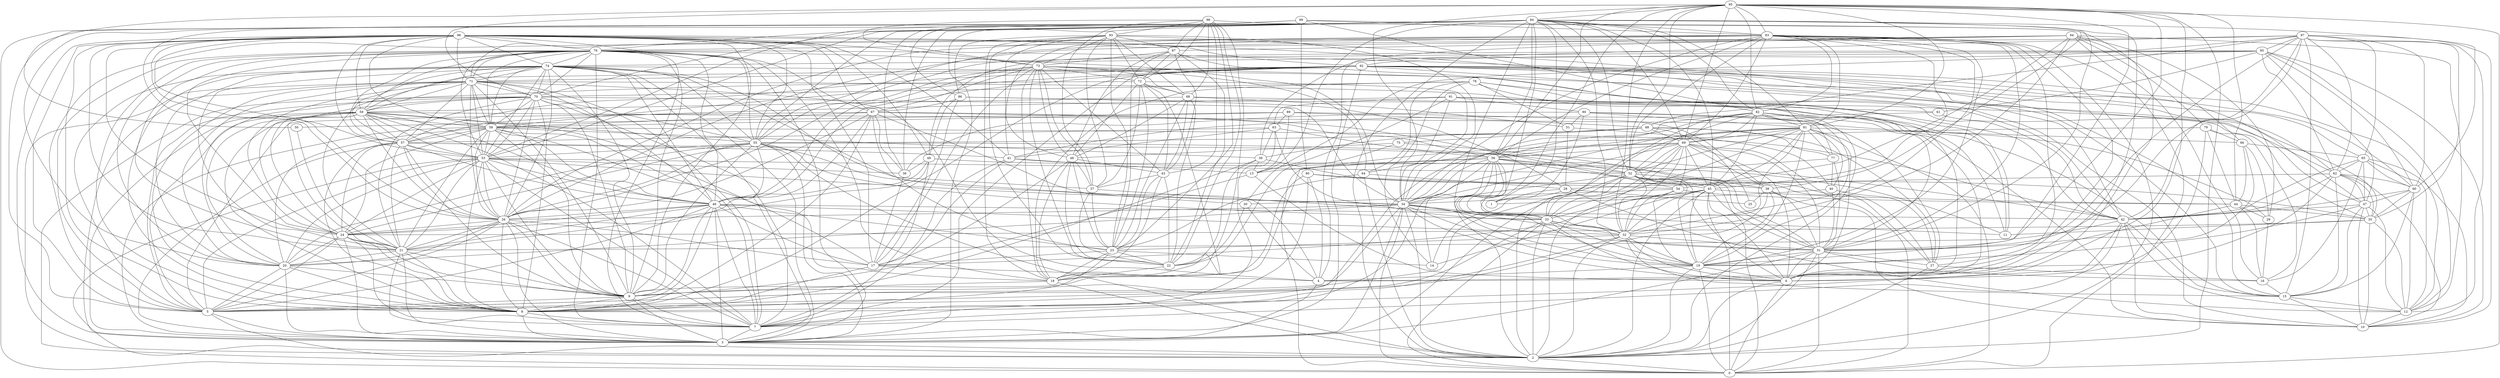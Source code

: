 digraph "sensornet-topology" {
label = "";
rankdir="BT";"0"->"2" [arrowhead = "both"] 
"0"->"6" [arrowhead = "both"] 
"0"->"19" [arrowhead = "both"] 
"0"->"31" [arrowhead = "both"] 
"0"->"33" [arrowhead = "both"] 
"0"->"34" [arrowhead = "both"] 
"0"->"45" [arrowhead = "both"] 
"0"->"52" [arrowhead = "both"] 
"0"->"56" [arrowhead = "both"] 
"0"->"69" [arrowhead = "both"] 
"0"->"70" [arrowhead = "both"] 
"0"->"81" [arrowhead = "both"] 
"0"->"83" [arrowhead = "both"] 
"0"->"84" [arrowhead = "both"] 
"0"->"95" [arrowhead = "both"] 
"1"->"28" [arrowhead = "both"] 
"1"->"40" [arrowhead = "both"] 
"1"->"84" [arrowhead = "both"] 
"1"->"90" [arrowhead = "both"] 
"2"->"3" [arrowhead = "both"] 
"2"->"5" [arrowhead = "both"] 
"2"->"6" [arrowhead = "both"] 
"2"->"18" [arrowhead = "both"] 
"2"->"19" [arrowhead = "both"] 
"2"->"27" [arrowhead = "both"] 
"2"->"31" [arrowhead = "both"] 
"2"->"32" [arrowhead = "both"] 
"2"->"33" [arrowhead = "both"] 
"2"->"34" [arrowhead = "both"] 
"2"->"45" [arrowhead = "both"] 
"2"->"53" [arrowhead = "both"] 
"2"->"55" [arrowhead = "both"] 
"2"->"56" [arrowhead = "both"] 
"2"->"64" [arrowhead = "both"] 
"2"->"69" [arrowhead = "both"] 
"2"->"71" [arrowhead = "both"] 
"2"->"81" [arrowhead = "both"] 
"2"->"82" [arrowhead = "both"] 
"2"->"83" [arrowhead = "both"] 
"2"->"84" [arrowhead = "both"] 
"2"->"95" [arrowhead = "both"] 
"3"->"4" [arrowhead = "both"] 
"3"->"5" [arrowhead = "both"] 
"3"->"7" [arrowhead = "both"] 
"3"->"8" [arrowhead = "both"] 
"3"->"9" [arrowhead = "both"] 
"3"->"20" [arrowhead = "both"] 
"3"->"21" [arrowhead = "both"] 
"3"->"24" [arrowhead = "both"] 
"3"->"26" [arrowhead = "both"] 
"3"->"31" [arrowhead = "both"] 
"3"->"34" [arrowhead = "both"] 
"3"->"46" [arrowhead = "both"] 
"3"->"52" [arrowhead = "both"] 
"3"->"55" [arrowhead = "both"] 
"3"->"57" [arrowhead = "both"] 
"3"->"58" [arrowhead = "both"] 
"3"->"59" [arrowhead = "both"] 
"3"->"70" [arrowhead = "both"] 
"3"->"71" [arrowhead = "both"] 
"3"->"74" [arrowhead = "both"] 
"3"->"76" [arrowhead = "both"] 
"3"->"84" [arrowhead = "both"] 
"3"->"92" [arrowhead = "both"] 
"3"->"96" [arrowhead = "both"] 
"4"->"17" [arrowhead = "both"] 
"4"->"19" [arrowhead = "both"] 
"4"->"30" [arrowhead = "both"] 
"4"->"44" [arrowhead = "both"] 
"4"->"62" [arrowhead = "both"] 
"4"->"67" [arrowhead = "both"] 
"4"->"71" [arrowhead = "both"] 
"4"->"80" [arrowhead = "both"] 
"4"->"94" [arrowhead = "both"] 
"5"->"9" [arrowhead = "both"] 
"5"->"20" [arrowhead = "both"] 
"5"->"24" [arrowhead = "both"] 
"5"->"26" [arrowhead = "both"] 
"5"->"33" [arrowhead = "both"] 
"5"->"34" [arrowhead = "both"] 
"5"->"38" [arrowhead = "both"] 
"5"->"46" [arrowhead = "both"] 
"5"->"52" [arrowhead = "both"] 
"5"->"53" [arrowhead = "both"] 
"5"->"59" [arrowhead = "both"] 
"5"->"67" [arrowhead = "both"] 
"5"->"70" [arrowhead = "both"] 
"5"->"74" [arrowhead = "both"] 
"5"->"76" [arrowhead = "both"] 
"5"->"83" [arrowhead = "both"] 
"5"->"84" [arrowhead = "both"] 
"5"->"96" [arrowhead = "both"] 
"6"->"13" [arrowhead = "both"] 
"6"->"19" [arrowhead = "both"] 
"6"->"31" [arrowhead = "both"] 
"6"->"32" [arrowhead = "both"] 
"6"->"33" [arrowhead = "both"] 
"6"->"34" [arrowhead = "both"] 
"6"->"45" [arrowhead = "both"] 
"6"->"52" [arrowhead = "both"] 
"6"->"69" [arrowhead = "both"] 
"6"->"78" [arrowhead = "both"] 
"6"->"79" [arrowhead = "both"] 
"6"->"81" [arrowhead = "both"] 
"6"->"82" [arrowhead = "both"] 
"6"->"83" [arrowhead = "both"] 
"6"->"84" [arrowhead = "both"] 
"6"->"95" [arrowhead = "both"] 
"6"->"98" [arrowhead = "both"] 
"7"->"8" [arrowhead = "both"] 
"7"->"9" [arrowhead = "both"] 
"7"->"21" [arrowhead = "both"] 
"7"->"24" [arrowhead = "both"] 
"7"->"26" [arrowhead = "both"] 
"7"->"41" [arrowhead = "both"] 
"7"->"42" [arrowhead = "both"] 
"7"->"46" [arrowhead = "both"] 
"7"->"49" [arrowhead = "both"] 
"7"->"53" [arrowhead = "both"] 
"7"->"56" [arrowhead = "both"] 
"7"->"58" [arrowhead = "both"] 
"7"->"59" [arrowhead = "both"] 
"7"->"63" [arrowhead = "both"] 
"7"->"71" [arrowhead = "both"] 
"7"->"74" [arrowhead = "both"] 
"7"->"76" [arrowhead = "both"] 
"7"->"79" [arrowhead = "both"] 
"7"->"92" [arrowhead = "both"] 
"7"->"96" [arrowhead = "both"] 
"8"->"9" [arrowhead = "both"] 
"8"->"17" [arrowhead = "both"] 
"8"->"20" [arrowhead = "both"] 
"8"->"21" [arrowhead = "both"] 
"8"->"23" [arrowhead = "both"] 
"8"->"24" [arrowhead = "both"] 
"8"->"26" [arrowhead = "both"] 
"8"->"32" [arrowhead = "both"] 
"8"->"39" [arrowhead = "both"] 
"8"->"42" [arrowhead = "both"] 
"8"->"46" [arrowhead = "both"] 
"8"->"53" [arrowhead = "both"] 
"8"->"57" [arrowhead = "both"] 
"8"->"59" [arrowhead = "both"] 
"8"->"67" [arrowhead = "both"] 
"8"->"70" [arrowhead = "both"] 
"8"->"71" [arrowhead = "both"] 
"8"->"74" [arrowhead = "both"] 
"8"->"76" [arrowhead = "both"] 
"8"->"92" [arrowhead = "both"] 
"8"->"96" [arrowhead = "both"] 
"9"->"13" [arrowhead = "both"] 
"9"->"18" [arrowhead = "both"] 
"9"->"20" [arrowhead = "both"] 
"9"->"21" [arrowhead = "both"] 
"9"->"24" [arrowhead = "both"] 
"9"->"26" [arrowhead = "both"] 
"9"->"46" [arrowhead = "both"] 
"9"->"53" [arrowhead = "both"] 
"9"->"55" [arrowhead = "both"] 
"9"->"57" [arrowhead = "both"] 
"9"->"58" [arrowhead = "both"] 
"9"->"69" [arrowhead = "both"] 
"9"->"70" [arrowhead = "both"] 
"9"->"71" [arrowhead = "both"] 
"9"->"74" [arrowhead = "both"] 
"9"->"76" [arrowhead = "both"] 
"9"->"80" [arrowhead = "both"] 
"9"->"96" [arrowhead = "both"] 
"10"->"12" [arrowhead = "both"] 
"10"->"15" [arrowhead = "both"] 
"10"->"35" [arrowhead = "both"] 
"10"->"38" [arrowhead = "both"] 
"10"->"42" [arrowhead = "both"] 
"10"->"47" [arrowhead = "both"] 
"10"->"62" [arrowhead = "both"] 
"10"->"65" [arrowhead = "both"] 
"10"->"82" [arrowhead = "both"] 
"10"->"85" [arrowhead = "both"] 
"10"->"92" [arrowhead = "both"] 
"10"->"97" [arrowhead = "both"] 
"11"->"35" [arrowhead = "both"] 
"11"->"37" [arrowhead = "both"] 
"11"->"41" [arrowhead = "both"] 
"11"->"68" [arrowhead = "both"] 
"11"->"87" [arrowhead = "both"] 
"11"->"91" [arrowhead = "both"] 
"12"->"15" [arrowhead = "both"] 
"12"->"28" [arrowhead = "both"] 
"12"->"35" [arrowhead = "both"] 
"12"->"42" [arrowhead = "both"] 
"12"->"47" [arrowhead = "both"] 
"12"->"60" [arrowhead = "both"] 
"12"->"65" [arrowhead = "both"] 
"12"->"85" [arrowhead = "both"] 
"12"->"92" [arrowhead = "both"] 
"12"->"94" [arrowhead = "both"] 
"12"->"97" [arrowhead = "both"] 
"13"->"39" [arrowhead = "both"] 
"13"->"41" [arrowhead = "both"] 
"13"->"56" [arrowhead = "both"] 
"13"->"84" [arrowhead = "both"] 
"13"->"89" [arrowhead = "both"] 
"13"->"91" [arrowhead = "both"] 
"14"->"23" [arrowhead = "both"] 
"14"->"28" [arrowhead = "both"] 
"14"->"45" [arrowhead = "both"] 
"14"->"56" [arrowhead = "both"] 
"14"->"78" [arrowhead = "both"] 
"15"->"16" [arrowhead = "both"] 
"15"->"32" [arrowhead = "both"] 
"15"->"42" [arrowhead = "both"] 
"15"->"47" [arrowhead = "both"] 
"15"->"60" [arrowhead = "both"] 
"15"->"62" [arrowhead = "both"] 
"15"->"86" [arrowhead = "both"] 
"15"->"92" [arrowhead = "both"] 
"15"->"93" [arrowhead = "both"] 
"15"->"97" [arrowhead = "both"] 
"16"->"27" [arrowhead = "both"] 
"16"->"29" [arrowhead = "both"] 
"16"->"31" [arrowhead = "both"] 
"16"->"44" [arrowhead = "both"] 
"16"->"65" [arrowhead = "both"] 
"16"->"79" [arrowhead = "both"] 
"16"->"94" [arrowhead = "both"] 
"17"->"23" [arrowhead = "both"] 
"17"->"26" [arrowhead = "both"] 
"17"->"36" [arrowhead = "both"] 
"17"->"41" [arrowhead = "both"] 
"17"->"46" [arrowhead = "both"] 
"17"->"48" [arrowhead = "both"] 
"17"->"54" [arrowhead = "both"] 
"17"->"58" [arrowhead = "both"] 
"17"->"73" [arrowhead = "both"] 
"17"->"86" [arrowhead = "both"] 
"17"->"96" [arrowhead = "both"] 
"18"->"22" [arrowhead = "both"] 
"18"->"23" [arrowhead = "both"] 
"18"->"43" [arrowhead = "both"] 
"18"->"48" [arrowhead = "both"] 
"18"->"59" [arrowhead = "both"] 
"18"->"72" [arrowhead = "both"] 
"18"->"73" [arrowhead = "both"] 
"18"->"76" [arrowhead = "both"] 
"18"->"78" [arrowhead = "both"] 
"18"->"80" [arrowhead = "both"] 
"18"->"93" [arrowhead = "both"] 
"18"->"98" [arrowhead = "both"] 
"19"->"31" [arrowhead = "both"] 
"19"->"32" [arrowhead = "both"] 
"19"->"33" [arrowhead = "both"] 
"19"->"34" [arrowhead = "both"] 
"19"->"38" [arrowhead = "both"] 
"19"->"45" [arrowhead = "both"] 
"19"->"47" [arrowhead = "both"] 
"19"->"52" [arrowhead = "both"] 
"19"->"54" [arrowhead = "both"] 
"19"->"56" [arrowhead = "both"] 
"19"->"81" [arrowhead = "both"] 
"19"->"82" [arrowhead = "both"] 
"19"->"83" [arrowhead = "both"] 
"19"->"84" [arrowhead = "both"] 
"19"->"95" [arrowhead = "both"] 
"19"->"97" [arrowhead = "both"] 
"20"->"21" [arrowhead = "both"] 
"20"->"24" [arrowhead = "both"] 
"20"->"26" [arrowhead = "both"] 
"20"->"34" [arrowhead = "both"] 
"20"->"53" [arrowhead = "both"] 
"20"->"55" [arrowhead = "both"] 
"20"->"58" [arrowhead = "both"] 
"20"->"59" [arrowhead = "both"] 
"20"->"71" [arrowhead = "both"] 
"20"->"72" [arrowhead = "both"] 
"20"->"74" [arrowhead = "both"] 
"20"->"76" [arrowhead = "both"] 
"20"->"84" [arrowhead = "both"] 
"21"->"24" [arrowhead = "both"] 
"21"->"26" [arrowhead = "both"] 
"21"->"42" [arrowhead = "both"] 
"21"->"46" [arrowhead = "both"] 
"21"->"49" [arrowhead = "both"] 
"21"->"50" [arrowhead = "both"] 
"21"->"53" [arrowhead = "both"] 
"21"->"57" [arrowhead = "both"] 
"21"->"58" [arrowhead = "both"] 
"21"->"59" [arrowhead = "both"] 
"21"->"70" [arrowhead = "both"] 
"21"->"74" [arrowhead = "both"] 
"21"->"76" [arrowhead = "both"] 
"21"->"92" [arrowhead = "both"] 
"21"->"96" [arrowhead = "both"] 
"22"->"23" [arrowhead = "both"] 
"22"->"30" [arrowhead = "both"] 
"22"->"37" [arrowhead = "both"] 
"22"->"39" [arrowhead = "both"] 
"22"->"43" [arrowhead = "both"] 
"22"->"48" [arrowhead = "both"] 
"22"->"68" [arrowhead = "both"] 
"22"->"73" [arrowhead = "both"] 
"22"->"75" [arrowhead = "both"] 
"22"->"87" [arrowhead = "both"] 
"22"->"93" [arrowhead = "both"] 
"22"->"98" [arrowhead = "both"] 
"23"->"32" [arrowhead = "both"] 
"23"->"37" [arrowhead = "both"] 
"23"->"43" [arrowhead = "both"] 
"23"->"46" [arrowhead = "both"] 
"23"->"48" [arrowhead = "both"] 
"23"->"64" [arrowhead = "both"] 
"23"->"67" [arrowhead = "both"] 
"23"->"68" [arrowhead = "both"] 
"23"->"72" [arrowhead = "both"] 
"23"->"87" [arrowhead = "both"] 
"23"->"93" [arrowhead = "both"] 
"23"->"98" [arrowhead = "both"] 
"24"->"26" [arrowhead = "both"] 
"24"->"35" [arrowhead = "both"] 
"24"->"46" [arrowhead = "both"] 
"24"->"49" [arrowhead = "both"] 
"24"->"53" [arrowhead = "both"] 
"24"->"55" [arrowhead = "both"] 
"24"->"57" [arrowhead = "both"] 
"24"->"58" [arrowhead = "both"] 
"24"->"59" [arrowhead = "both"] 
"24"->"70" [arrowhead = "both"] 
"24"->"71" [arrowhead = "both"] 
"24"->"76" [arrowhead = "both"] 
"24"->"96" [arrowhead = "both"] 
"25"->"28" [arrowhead = "both"] 
"25"->"38" [arrowhead = "both"] 
"25"->"88" [arrowhead = "both"] 
"26"->"34" [arrowhead = "both"] 
"26"->"46" [arrowhead = "both"] 
"26"->"53" [arrowhead = "both"] 
"26"->"55" [arrowhead = "both"] 
"26"->"57" [arrowhead = "both"] 
"26"->"58" [arrowhead = "both"] 
"26"->"59" [arrowhead = "both"] 
"26"->"67" [arrowhead = "both"] 
"26"->"70" [arrowhead = "both"] 
"26"->"71" [arrowhead = "both"] 
"26"->"74" [arrowhead = "both"] 
"26"->"83" [arrowhead = "both"] 
"26"->"84" [arrowhead = "both"] 
"26"->"85" [arrowhead = "both"] 
"26"->"96" [arrowhead = "both"] 
"26"->"97" [arrowhead = "both"] 
"27"->"31" [arrowhead = "both"] 
"27"->"40" [arrowhead = "both"] 
"27"->"49" [arrowhead = "both"] 
"27"->"52" [arrowhead = "both"] 
"27"->"83" [arrowhead = "both"] 
"27"->"88" [arrowhead = "both"] 
"27"->"90" [arrowhead = "both"] 
"28"->"51" [arrowhead = "both"] 
"28"->"62" [arrowhead = "both"] 
"28"->"64" [arrowhead = "both"] 
"28"->"86" [arrowhead = "both"] 
"29"->"44" [arrowhead = "both"] 
"29"->"59" [arrowhead = "both"] 
"29"->"66" [arrowhead = "both"] 
"29"->"94" [arrowhead = "both"] 
"30"->"54" [arrowhead = "both"] 
"30"->"74" [arrowhead = "both"] 
"30"->"85" [arrowhead = "both"] 
"31"->"32" [arrowhead = "both"] 
"31"->"33" [arrowhead = "both"] 
"31"->"34" [arrowhead = "both"] 
"31"->"38" [arrowhead = "both"] 
"31"->"40" [arrowhead = "both"] 
"31"->"45" [arrowhead = "both"] 
"31"->"52" [arrowhead = "both"] 
"31"->"56" [arrowhead = "both"] 
"31"->"66" [arrowhead = "both"] 
"31"->"69" [arrowhead = "both"] 
"31"->"77" [arrowhead = "both"] 
"31"->"82" [arrowhead = "both"] 
"31"->"83" [arrowhead = "both"] 
"31"->"84" [arrowhead = "both"] 
"31"->"95" [arrowhead = "both"] 
"31"->"97" [arrowhead = "both"] 
"32"->"33" [arrowhead = "both"] 
"32"->"34" [arrowhead = "both"] 
"32"->"45" [arrowhead = "both"] 
"32"->"46" [arrowhead = "both"] 
"32"->"52" [arrowhead = "both"] 
"32"->"54" [arrowhead = "both"] 
"32"->"56" [arrowhead = "both"] 
"32"->"69" [arrowhead = "both"] 
"32"->"81" [arrowhead = "both"] 
"32"->"83" [arrowhead = "both"] 
"32"->"84" [arrowhead = "both"] 
"32"->"94" [arrowhead = "both"] 
"32"->"95" [arrowhead = "both"] 
"33"->"34" [arrowhead = "both"] 
"33"->"45" [arrowhead = "both"] 
"33"->"52" [arrowhead = "both"] 
"33"->"55" [arrowhead = "both"] 
"33"->"56" [arrowhead = "both"] 
"33"->"63" [arrowhead = "both"] 
"33"->"69" [arrowhead = "both"] 
"33"->"81" [arrowhead = "both"] 
"33"->"82" [arrowhead = "both"] 
"33"->"84" [arrowhead = "both"] 
"33"->"95" [arrowhead = "both"] 
"34"->"45" [arrowhead = "both"] 
"34"->"52" [arrowhead = "both"] 
"34"->"53" [arrowhead = "both"] 
"34"->"55" [arrowhead = "both"] 
"34"->"56" [arrowhead = "both"] 
"34"->"69" [arrowhead = "both"] 
"34"->"70" [arrowhead = "both"] 
"34"->"72" [arrowhead = "both"] 
"34"->"76" [arrowhead = "both"] 
"34"->"81" [arrowhead = "both"] 
"34"->"82" [arrowhead = "both"] 
"34"->"83" [arrowhead = "both"] 
"34"->"91" [arrowhead = "both"] 
"34"->"93" [arrowhead = "both"] 
"34"->"95" [arrowhead = "both"] 
"35"->"44" [arrowhead = "both"] 
"35"->"47" [arrowhead = "both"] 
"35"->"60" [arrowhead = "both"] 
"35"->"61" [arrowhead = "both"] 
"35"->"62" [arrowhead = "both"] 
"35"->"74" [arrowhead = "both"] 
"35"->"80" [arrowhead = "both"] 
"35"->"97" [arrowhead = "both"] 
"36"->"49" [arrowhead = "both"] 
"36"->"53" [arrowhead = "both"] 
"36"->"67" [arrowhead = "both"] 
"36"->"84" [arrowhead = "both"] 
"36"->"90" [arrowhead = "both"] 
"36"->"99" [arrowhead = "both"] 
"37"->"43" [arrowhead = "both"] 
"37"->"48" [arrowhead = "both"] 
"37"->"72" [arrowhead = "both"] 
"37"->"73" [arrowhead = "both"] 
"37"->"74" [arrowhead = "both"] 
"37"->"93" [arrowhead = "both"] 
"37"->"98" [arrowhead = "both"] 
"38"->"39" [arrowhead = "both"] 
"38"->"69" [arrowhead = "both"] 
"38"->"75" [arrowhead = "both"] 
"38"->"89" [arrowhead = "both"] 
"38"->"99" [arrowhead = "both"] 
"39"->"58" [arrowhead = "both"] 
"39"->"63" [arrowhead = "both"] 
"39"->"88" [arrowhead = "both"] 
"39"->"97" [arrowhead = "both"] 
"40"->"51" [arrowhead = "both"] 
"40"->"77" [arrowhead = "both"] 
"40"->"81" [arrowhead = "both"] 
"41"->"57" [arrowhead = "both"] 
"41"->"61" [arrowhead = "both"] 
"41"->"63" [arrowhead = "both"] 
"41"->"94" [arrowhead = "both"] 
"41"->"96" [arrowhead = "both"] 
"42"->"46" [arrowhead = "both"] 
"42"->"47" [arrowhead = "both"] 
"42"->"57" [arrowhead = "both"] 
"42"->"58" [arrowhead = "both"] 
"42"->"60" [arrowhead = "both"] 
"42"->"62" [arrowhead = "both"] 
"42"->"65" [arrowhead = "both"] 
"42"->"71" [arrowhead = "both"] 
"42"->"73" [arrowhead = "both"] 
"42"->"78" [arrowhead = "both"] 
"42"->"96" [arrowhead = "both"] 
"42"->"97" [arrowhead = "both"] 
"43"->"48" [arrowhead = "both"] 
"43"->"68" [arrowhead = "both"] 
"43"->"72" [arrowhead = "both"] 
"43"->"73" [arrowhead = "both"] 
"43"->"87" [arrowhead = "both"] 
"43"->"98" [arrowhead = "both"] 
"44"->"45" [arrowhead = "both"] 
"44"->"54" [arrowhead = "both"] 
"44"->"66" [arrowhead = "both"] 
"44"->"79" [arrowhead = "both"] 
"44"->"95" [arrowhead = "both"] 
"45"->"52" [arrowhead = "both"] 
"45"->"56" [arrowhead = "both"] 
"45"->"69" [arrowhead = "both"] 
"45"->"81" [arrowhead = "both"] 
"45"->"82" [arrowhead = "both"] 
"45"->"83" [arrowhead = "both"] 
"45"->"84" [arrowhead = "both"] 
"46"->"53" [arrowhead = "both"] 
"46"->"55" [arrowhead = "both"] 
"46"->"57" [arrowhead = "both"] 
"46"->"58" [arrowhead = "both"] 
"46"->"59" [arrowhead = "both"] 
"46"->"67" [arrowhead = "both"] 
"46"->"71" [arrowhead = "both"] 
"46"->"73" [arrowhead = "both"] 
"46"->"74" [arrowhead = "both"] 
"46"->"76" [arrowhead = "both"] 
"46"->"92" [arrowhead = "both"] 
"47"->"60" [arrowhead = "both"] 
"47"->"62" [arrowhead = "both"] 
"47"->"65" [arrowhead = "both"] 
"47"->"76" [arrowhead = "both"] 
"47"->"85" [arrowhead = "both"] 
"47"->"92" [arrowhead = "both"] 
"48"->"68" [arrowhead = "both"] 
"48"->"72" [arrowhead = "both"] 
"48"->"73" [arrowhead = "both"] 
"48"->"75" [arrowhead = "both"] 
"48"->"87" [arrowhead = "both"] 
"48"->"93" [arrowhead = "both"] 
"49"->"85" [arrowhead = "both"] 
"49"->"86" [arrowhead = "both"] 
"49"->"96" [arrowhead = "both"] 
"50"->"89" [arrowhead = "both"] 
"50"->"95" [arrowhead = "both"] 
"51"->"68" [arrowhead = "both"] 
"51"->"78" [arrowhead = "both"] 
"51"->"90" [arrowhead = "both"] 
"52"->"53" [arrowhead = "both"] 
"52"->"55" [arrowhead = "both"] 
"52"->"56" [arrowhead = "both"] 
"52"->"69" [arrowhead = "both"] 
"52"->"77" [arrowhead = "both"] 
"52"->"81" [arrowhead = "both"] 
"52"->"82" [arrowhead = "both"] 
"52"->"83" [arrowhead = "both"] 
"52"->"84" [arrowhead = "both"] 
"52"->"95" [arrowhead = "both"] 
"53"->"55" [arrowhead = "both"] 
"53"->"57" [arrowhead = "both"] 
"53"->"58" [arrowhead = "both"] 
"53"->"59" [arrowhead = "both"] 
"53"->"70" [arrowhead = "both"] 
"53"->"71" [arrowhead = "both"] 
"53"->"74" [arrowhead = "both"] 
"53"->"76" [arrowhead = "both"] 
"53"->"84" [arrowhead = "both"] 
"53"->"96" [arrowhead = "both"] 
"53"->"99" [arrowhead = "both"] 
"54"->"67" [arrowhead = "both"] 
"54"->"69" [arrowhead = "both"] 
"54"->"80" [arrowhead = "both"] 
"54"->"94" [arrowhead = "both"] 
"55"->"59" [arrowhead = "both"] 
"55"->"70" [arrowhead = "both"] 
"55"->"73" [arrowhead = "both"] 
"55"->"74" [arrowhead = "both"] 
"55"->"76" [arrowhead = "both"] 
"55"->"83" [arrowhead = "both"] 
"55"->"84" [arrowhead = "both"] 
"55"->"88" [arrowhead = "both"] 
"55"->"96" [arrowhead = "both"] 
"56"->"63" [arrowhead = "both"] 
"56"->"67" [arrowhead = "both"] 
"56"->"69" [arrowhead = "both"] 
"56"->"81" [arrowhead = "both"] 
"56"->"82" [arrowhead = "both"] 
"56"->"83" [arrowhead = "both"] 
"56"->"84" [arrowhead = "both"] 
"56"->"95" [arrowhead = "both"] 
"57"->"58" [arrowhead = "both"] 
"57"->"59" [arrowhead = "both"] 
"57"->"63" [arrowhead = "both"] 
"57"->"71" [arrowhead = "both"] 
"57"->"74" [arrowhead = "both"] 
"57"->"76" [arrowhead = "both"] 
"57"->"91" [arrowhead = "both"] 
"57"->"92" [arrowhead = "both"] 
"57"->"96" [arrowhead = "both"] 
"58"->"59" [arrowhead = "both"] 
"58"->"67" [arrowhead = "both"] 
"58"->"70" [arrowhead = "both"] 
"58"->"71" [arrowhead = "both"] 
"58"->"74" [arrowhead = "both"] 
"58"->"76" [arrowhead = "both"] 
"58"->"89" [arrowhead = "both"] 
"58"->"92" [arrowhead = "both"] 
"58"->"96" [arrowhead = "both"] 
"59"->"68" [arrowhead = "both"] 
"59"->"70" [arrowhead = "both"] 
"59"->"71" [arrowhead = "both"] 
"59"->"74" [arrowhead = "both"] 
"59"->"76" [arrowhead = "both"] 
"59"->"96" [arrowhead = "both"] 
"60"->"62" [arrowhead = "both"] 
"60"->"65" [arrowhead = "both"] 
"60"->"84" [arrowhead = "both"] 
"60"->"85" [arrowhead = "both"] 
"60"->"92" [arrowhead = "both"] 
"60"->"97" [arrowhead = "both"] 
"61"->"85" [arrowhead = "both"] 
"61"->"91" [arrowhead = "both"] 
"62"->"65" [arrowhead = "both"] 
"62"->"78" [arrowhead = "both"] 
"62"->"85" [arrowhead = "both"] 
"62"->"92" [arrowhead = "both"] 
"62"->"97" [arrowhead = "both"] 
"63"->"89" [arrowhead = "both"] 
"63"->"91" [arrowhead = "both"] 
"64"->"69" [arrowhead = "both"] 
"64"->"73" [arrowhead = "both"] 
"64"->"78" [arrowhead = "both"] 
"65"->"66" [arrowhead = "both"] 
"65"->"92" [arrowhead = "both"] 
"65"->"97" [arrowhead = "both"] 
"66"->"79" [arrowhead = "both"] 
"66"->"81" [arrowhead = "both"] 
"66"->"94" [arrowhead = "both"] 
"67"->"73" [arrowhead = "both"] 
"67"->"76" [arrowhead = "both"] 
"67"->"86" [arrowhead = "both"] 
"67"->"96" [arrowhead = "both"] 
"68"->"72" [arrowhead = "both"] 
"68"->"73" [arrowhead = "both"] 
"68"->"93" [arrowhead = "both"] 
"68"->"98" [arrowhead = "both"] 
"69"->"81" [arrowhead = "both"] 
"69"->"82" [arrowhead = "both"] 
"69"->"83" [arrowhead = "both"] 
"69"->"84" [arrowhead = "both"] 
"69"->"88" [arrowhead = "both"] 
"69"->"95" [arrowhead = "both"] 
"70"->"71" [arrowhead = "both"] 
"70"->"74" [arrowhead = "both"] 
"70"->"76" [arrowhead = "both"] 
"70"->"78" [arrowhead = "both"] 
"70"->"84" [arrowhead = "both"] 
"70"->"95" [arrowhead = "both"] 
"71"->"74" [arrowhead = "both"] 
"71"->"76" [arrowhead = "both"] 
"71"->"92" [arrowhead = "both"] 
"71"->"94" [arrowhead = "both"] 
"71"->"96" [arrowhead = "both"] 
"72"->"73" [arrowhead = "both"] 
"72"->"87" [arrowhead = "both"] 
"72"->"93" [arrowhead = "both"] 
"72"->"98" [arrowhead = "both"] 
"73"->"87" [arrowhead = "both"] 
"73"->"93" [arrowhead = "both"] 
"73"->"96" [arrowhead = "both"] 
"73"->"98" [arrowhead = "both"] 
"74"->"76" [arrowhead = "both"] 
"74"->"85" [arrowhead = "both"] 
"74"->"96" [arrowhead = "both"] 
"75"->"88" [arrowhead = "both"] 
"76"->"83" [arrowhead = "both"] 
"76"->"84" [arrowhead = "both"] 
"76"->"96" [arrowhead = "both"] 
"77"->"81" [arrowhead = "both"] 
"77"->"88" [arrowhead = "both"] 
"77"->"90" [arrowhead = "both"] 
"79"->"94" [arrowhead = "both"] 
"80"->"99" [arrowhead = "both"] 
"81"->"82" [arrowhead = "both"] 
"81"->"83" [arrowhead = "both"] 
"81"->"84" [arrowhead = "both"] 
"81"->"90" [arrowhead = "both"] 
"81"->"95" [arrowhead = "both"] 
"82"->"83" [arrowhead = "both"] 
"82"->"84" [arrowhead = "both"] 
"82"->"95" [arrowhead = "both"] 
"82"->"99" [arrowhead = "both"] 
"83"->"84" [arrowhead = "both"] 
"83"->"95" [arrowhead = "both"] 
"83"->"99" [arrowhead = "both"] 
"84"->"95" [arrowhead = "both"] 
"85"->"97" [arrowhead = "both"] 
"86"->"93" [arrowhead = "both"] 
"86"->"99" [arrowhead = "both"] 
"87"->"93" [arrowhead = "both"] 
"87"->"94" [arrowhead = "both"] 
"87"->"98" [arrowhead = "both"] 
"88"->"89" [arrowhead = "both"] 
"88"->"97" [arrowhead = "both"] 
"90"->"91" [arrowhead = "both"] 
"92"->"96" [arrowhead = "both"] 
"92"->"97" [arrowhead = "both"] 
"93"->"98" [arrowhead = "both"] 
}